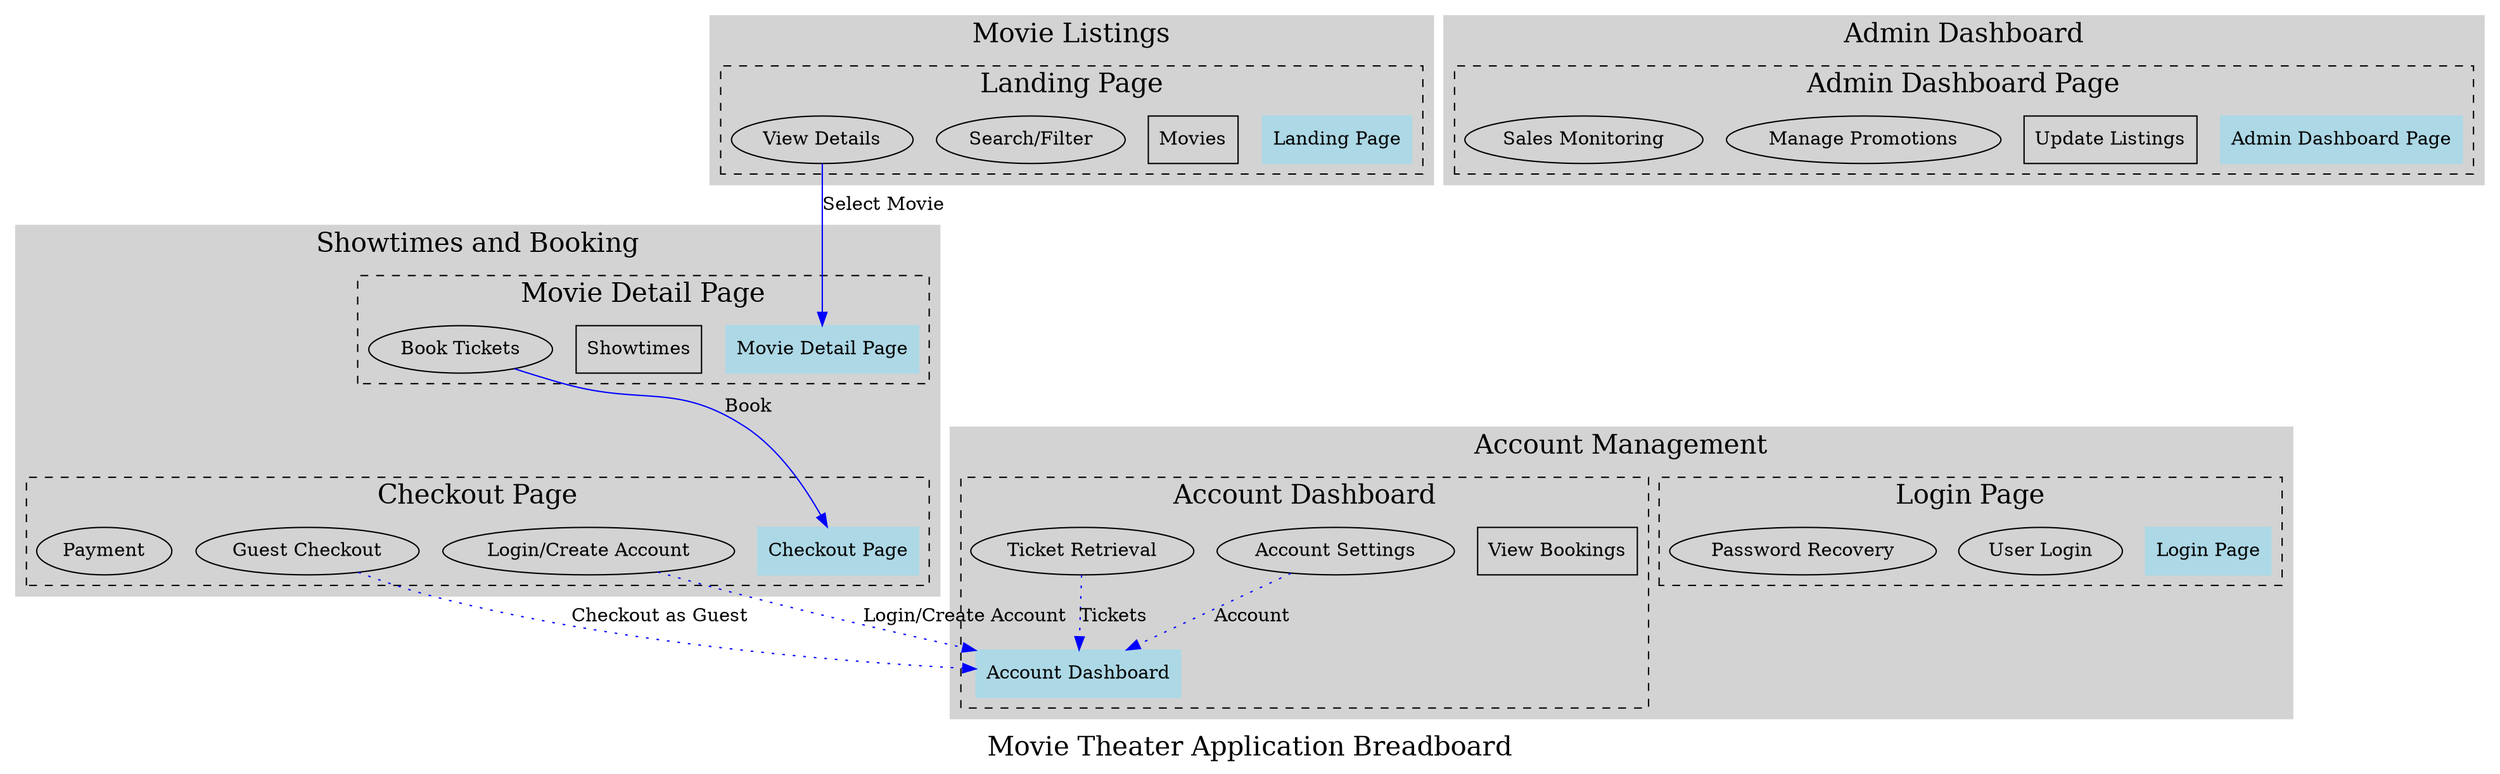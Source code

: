 digraph G {
    label="Movie Theater Application Breadboard";
    fontsize=20;

    // Epic: Movie Listings
    subgraph cluster_movie_listings {
        label="Movie Listings";
        style=filled;
        color=lightgrey;

        // Place: Landing Page
        subgraph cluster_landing {
            label="Landing Page";
            style=dashed;
            color=black;

            LandingTitle [label="Landing Page", shape=box, style=filled, color=lightblue];
            MovieList [label="Movies", shape=box, style=filled];
            SearchFilter [label="Search/Filter", shape=ellipse];
            ViewDetails [label="View Details", shape=ellipse];
        }
    }

    // Epic: Showtimes and Booking
    subgraph cluster_showtimes_booking {
        label="Showtimes and Booking";
        style=filled;
        color=lightgrey;

        // Place: Movie Detail Page
        subgraph cluster_movie_detail {
            label="Movie Detail Page";
            style=dashed;
            color=black;

            MovieDetailTitle [label="Movie Detail Page", shape=box, style=filled, color=lightblue];
            Showtimes [label="Showtimes", shape=box, style=filled];
            BookTickets [label="Book Tickets", shape=ellipse];
        }

        // Place: Checkout Page
        subgraph cluster_checkout {
            label="Checkout Page";
            style=dashed;
            color=black;

            CheckoutTitle [label="Checkout Page", shape=box, style=filled, color=lightblue];
            GuestCheckout [label="Guest Checkout", shape=ellipse];
            LoginCreateAccount [label="Login/Create Account", shape=ellipse];
            Payment [label="Payment", shape=ellipse];
        }
    }

    // Epic: Account Management
    subgraph cluster_account_management {
        label="Account Management";
        style=filled;
        color=lightgrey;

        // Place: Login Page
        subgraph cluster_login {
            label="Login Page";
            style=dashed;
            color=black;

            LoginTitle [label="Login Page", shape=box, style=filled, color=lightblue];
            UserLogin [label="User Login", shape=ellipse];
            PasswordRecovery [label="Password Recovery", shape=ellipse];
        }

        // Place: Account Dashboard
        subgraph cluster_account_dashboard {
            label="Account Dashboard";
            style=dashed;
            color=black;

            AccountDashboardTitle [label="Account Dashboard", shape=box, style=filled, color=lightblue];
            ViewBookings [label="View Bookings", shape=box, style=filled];
            AccountSettings [label="Account Settings", shape=ellipse];
            TicketRetrieval [label="Ticket Retrieval", shape=ellipse];
        }
    }

    // Epic: Admin Dashboard
    subgraph cluster_admin_dashboard {
        label="Admin Dashboard";
        style=filled;
        color=lightgrey;

        // Place: Admin Dashboard Page
        subgraph cluster_admin_page {
            label="Admin Dashboard Page";
            style=dashed;
            color=black;

            AdminDashboardTitle [label="Admin Dashboard Page", shape=box, style=filled, color=lightblue];
            UpdateListings [label="Update Listings", shape=box, style=filled];
            ManagePromotions [label="Manage Promotions", shape=ellipse];
            SalesMonitoring [label="Sales Monitoring", shape=ellipse];
        }
    }

    // Connection Lines
    ViewDetails -> MovieDetailTitle [label="Select Movie", color=blue];
    BookTickets -> CheckoutTitle [label="Book", color=blue];
    GuestCheckout -> AccountDashboardTitle [label="Checkout as Guest", color=blue, style=dotted];
    LoginCreateAccount -> AccountDashboardTitle [label="Login/Create Account", color=blue, style=dotted];
    AccountSettings -> AccountDashboardTitle [label="Account", color=blue, style=dotted];
    TicketRetrieval -> AccountDashboardTitle [label="Tickets", color=blue, style=dotted];
}